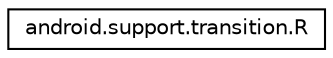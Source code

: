 digraph "Graphical Class Hierarchy"
{
 // LATEX_PDF_SIZE
  edge [fontname="Helvetica",fontsize="10",labelfontname="Helvetica",labelfontsize="10"];
  node [fontname="Helvetica",fontsize="10",shape=record];
  rankdir="LR";
  Node0 [label="android.support.transition.R",height=0.2,width=0.4,color="black", fillcolor="white", style="filled",URL="$classandroid_1_1support_1_1transition_1_1_r.html",tooltip=" "];
}
